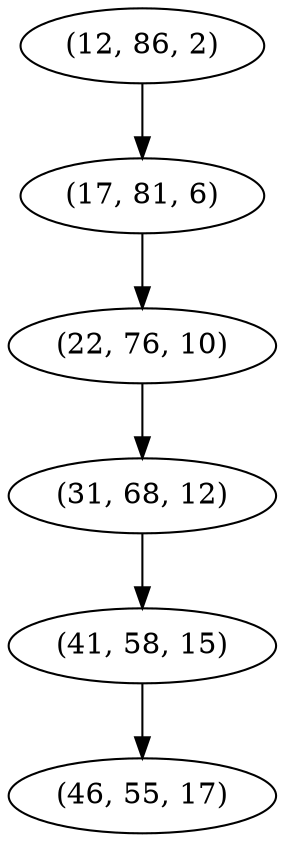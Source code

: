 digraph tree {
    "(12, 86, 2)";
    "(17, 81, 6)";
    "(22, 76, 10)";
    "(31, 68, 12)";
    "(41, 58, 15)";
    "(46, 55, 17)";
    "(12, 86, 2)" -> "(17, 81, 6)";
    "(17, 81, 6)" -> "(22, 76, 10)";
    "(22, 76, 10)" -> "(31, 68, 12)";
    "(31, 68, 12)" -> "(41, 58, 15)";
    "(41, 58, 15)" -> "(46, 55, 17)";
}

